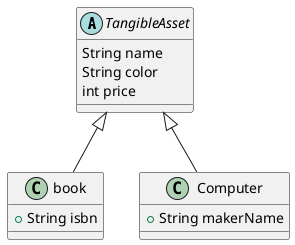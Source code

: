 @startuml

abstract class TangibleAsset {
  String name
  String color
  int price
}

class book extends TangibleAsset {
+ String isbn
}

class Computer extends TangibleAsset {
+ String makerName
}

@enduml
